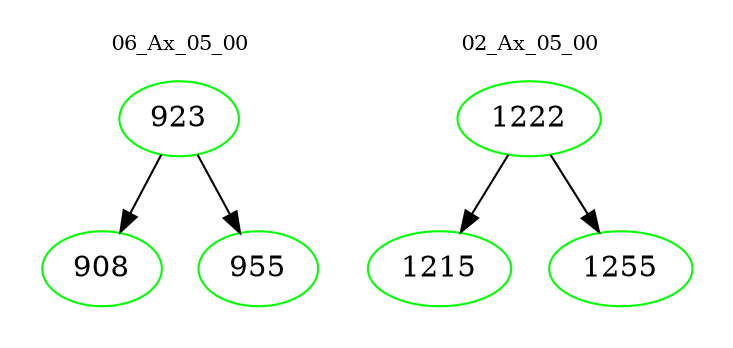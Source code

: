 digraph{
subgraph cluster_0 {
color = white
label = "06_Ax_05_00";
fontsize=10;
T0_923 [label="923", color="green"]
T0_923 -> T0_908 [color="black"]
T0_908 [label="908", color="green"]
T0_923 -> T0_955 [color="black"]
T0_955 [label="955", color="green"]
}
subgraph cluster_1 {
color = white
label = "02_Ax_05_00";
fontsize=10;
T1_1222 [label="1222", color="green"]
T1_1222 -> T1_1215 [color="black"]
T1_1215 [label="1215", color="green"]
T1_1222 -> T1_1255 [color="black"]
T1_1255 [label="1255", color="green"]
}
}
